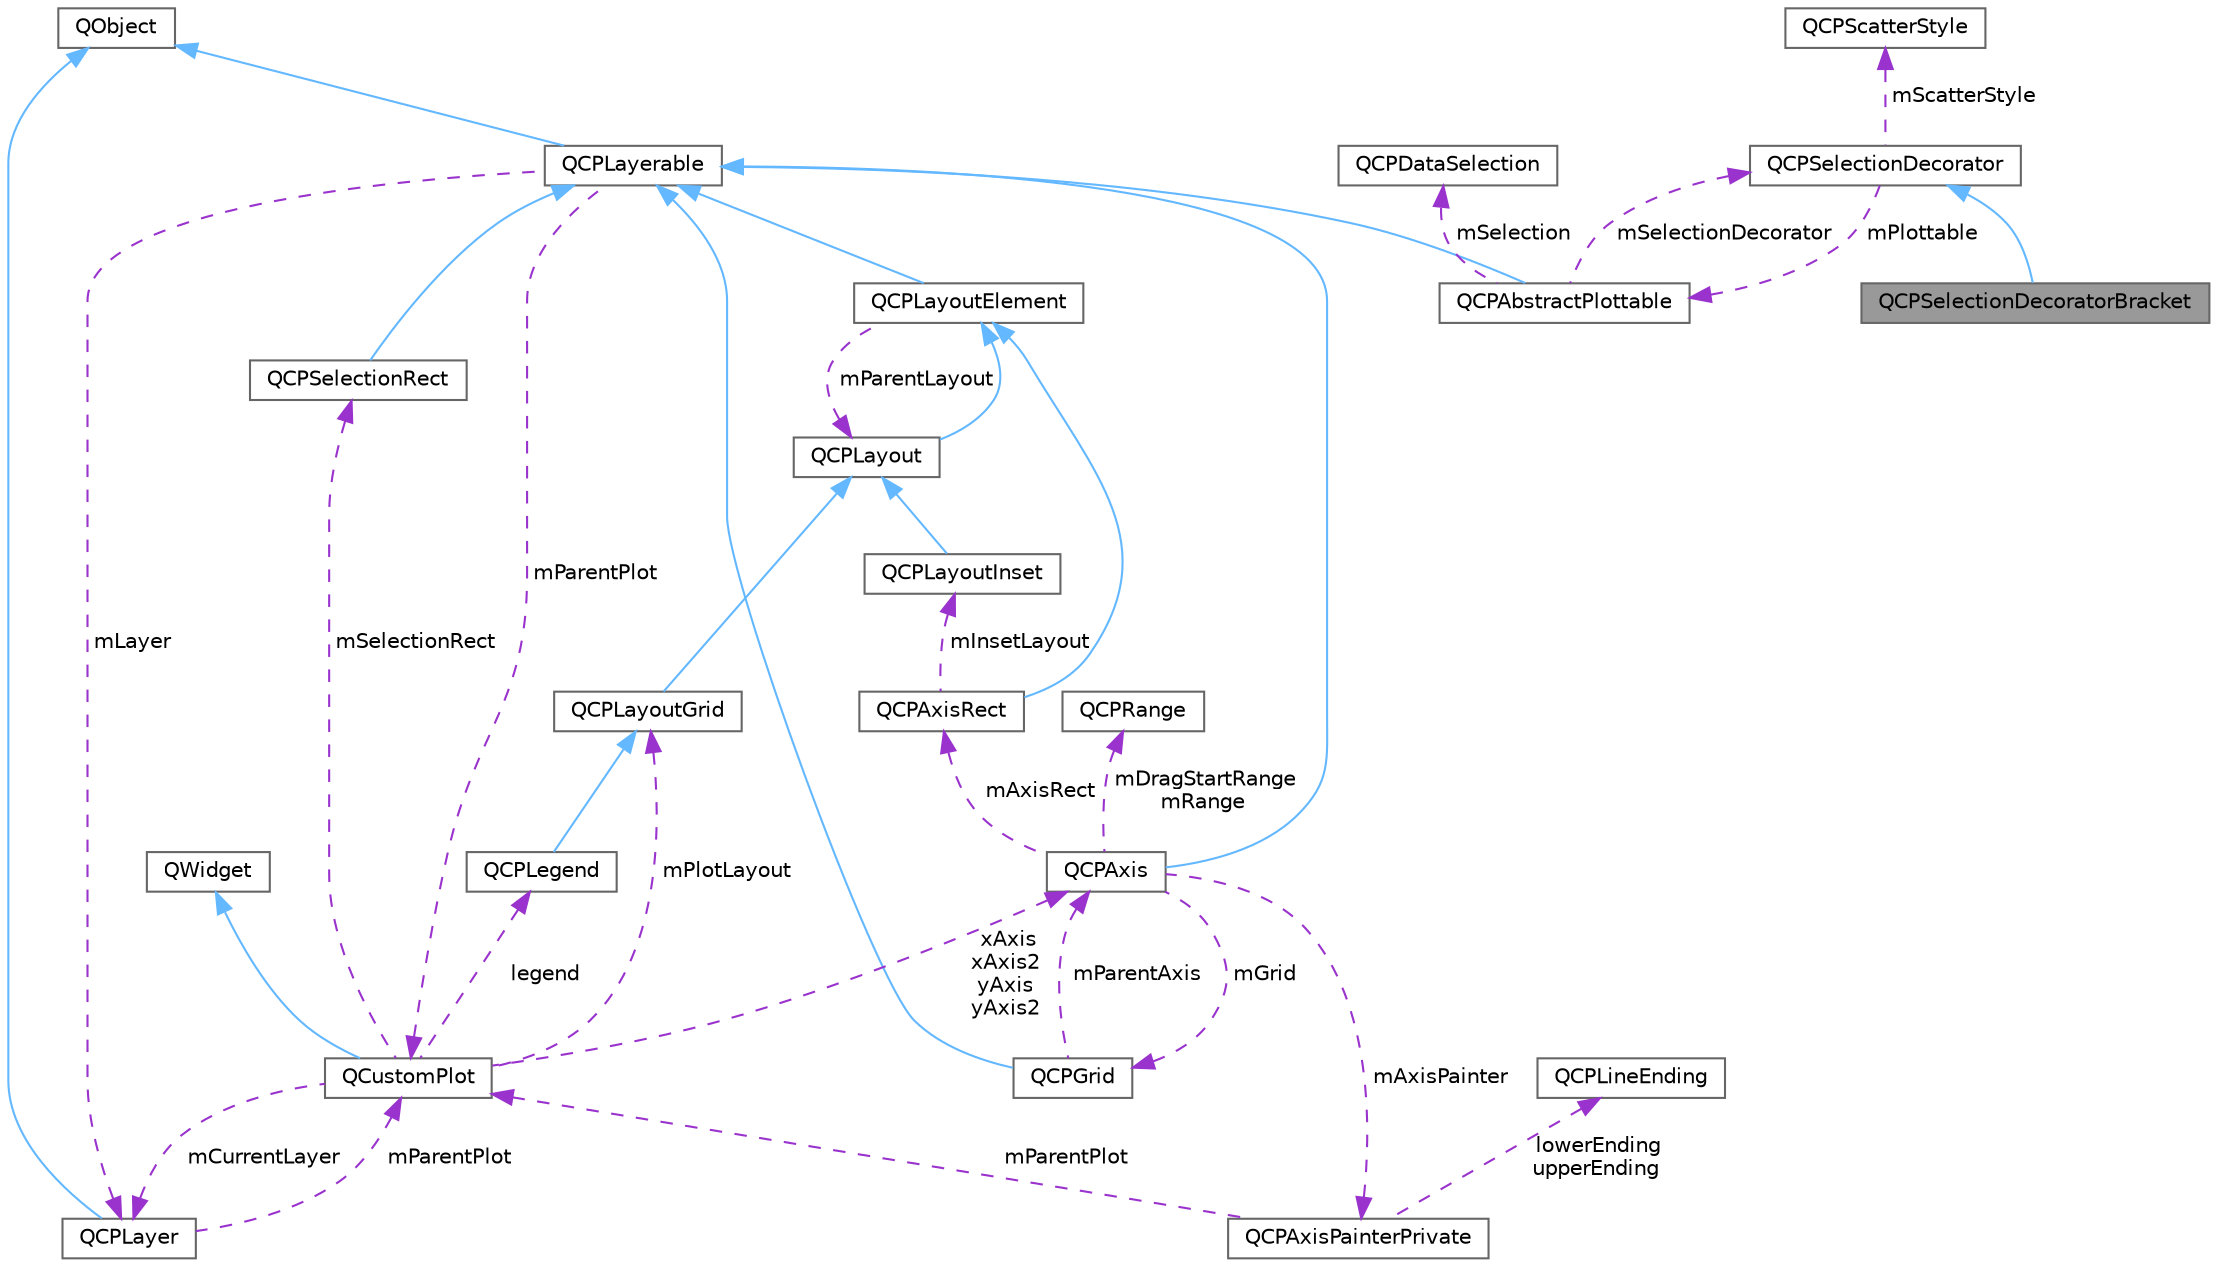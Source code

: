 digraph "QCPSelectionDecoratorBracket"
{
 // LATEX_PDF_SIZE
  bgcolor="transparent";
  edge [fontname=Helvetica,fontsize=10,labelfontname=Helvetica,labelfontsize=10];
  node [fontname=Helvetica,fontsize=10,shape=box,height=0.2,width=0.4];
  Node1 [label="QCPSelectionDecoratorBracket",height=0.2,width=0.4,color="gray40", fillcolor="grey60", style="filled", fontcolor="black",tooltip="A selection decorator which draws brackets around each selected data segment"];
  Node2 -> Node1 [dir="back",color="steelblue1",style="solid"];
  Node2 [label="QCPSelectionDecorator",height=0.2,width=0.4,color="gray40", fillcolor="white", style="filled",URL="$class_q_c_p_selection_decorator.html",tooltip="Controls how a plottable's data selection is drawn"];
  Node3 -> Node2 [dir="back",color="darkorchid3",style="dashed",label=" mScatterStyle" ];
  Node3 [label="QCPScatterStyle",height=0.2,width=0.4,color="gray40", fillcolor="white", style="filled",URL="$class_q_c_p_scatter_style.html",tooltip="Represents the visual appearance of scatter points"];
  Node4 -> Node2 [dir="back",color="darkorchid3",style="dashed",label=" mPlottable" ];
  Node4 [label="QCPAbstractPlottable",height=0.2,width=0.4,color="gray40", fillcolor="white", style="filled",URL="$class_q_c_p_abstract_plottable.html",tooltip="The abstract base class for all data representing objects in a plot."];
  Node5 -> Node4 [dir="back",color="steelblue1",style="solid"];
  Node5 [label="QCPLayerable",height=0.2,width=0.4,color="gray40", fillcolor="white", style="filled",URL="$class_q_c_p_layerable.html",tooltip="Base class for all drawable objects"];
  Node6 -> Node5 [dir="back",color="steelblue1",style="solid"];
  Node6 [label="QObject",height=0.2,width=0.4,color="gray40", fillcolor="white", style="filled",tooltip=" "];
  Node7 -> Node5 [dir="back",color="darkorchid3",style="dashed",label=" mParentPlot" ];
  Node7 [label="QCustomPlot",height=0.2,width=0.4,color="gray40", fillcolor="white", style="filled",URL="$class_q_custom_plot.html",tooltip="The central class of the library. This is the QWidget which displays the plot and interacts with the ..."];
  Node8 -> Node7 [dir="back",color="steelblue1",style="solid"];
  Node8 [label="QWidget",height=0.2,width=0.4,color="gray40", fillcolor="white", style="filled",tooltip=" "];
  Node9 -> Node7 [dir="back",color="darkorchid3",style="dashed",label=" xAxis\nxAxis2\nyAxis\nyAxis2" ];
  Node9 [label="QCPAxis",height=0.2,width=0.4,color="gray40", fillcolor="white", style="filled",URL="$class_q_c_p_axis.html",tooltip="Manages a single axis inside a QCustomPlot."];
  Node5 -> Node9 [dir="back",color="steelblue1",style="solid"];
  Node10 -> Node9 [dir="back",color="darkorchid3",style="dashed",label=" mAxisRect" ];
  Node10 [label="QCPAxisRect",height=0.2,width=0.4,color="gray40", fillcolor="white", style="filled",URL="$class_q_c_p_axis_rect.html",tooltip="Holds multiple axes and arranges them in a rectangular shape."];
  Node11 -> Node10 [dir="back",color="steelblue1",style="solid"];
  Node11 [label="QCPLayoutElement",height=0.2,width=0.4,color="gray40", fillcolor="white", style="filled",URL="$class_q_c_p_layout_element.html",tooltip="The abstract base class for all objects that form the layout system."];
  Node5 -> Node11 [dir="back",color="steelblue1",style="solid"];
  Node12 -> Node11 [dir="back",color="darkorchid3",style="dashed",label=" mParentLayout" ];
  Node12 [label="QCPLayout",height=0.2,width=0.4,color="gray40", fillcolor="white", style="filled",URL="$class_q_c_p_layout.html",tooltip="The abstract base class for layouts"];
  Node11 -> Node12 [dir="back",color="steelblue1",style="solid"];
  Node13 -> Node10 [dir="back",color="darkorchid3",style="dashed",label=" mInsetLayout" ];
  Node13 [label="QCPLayoutInset",height=0.2,width=0.4,color="gray40", fillcolor="white", style="filled",URL="$class_q_c_p_layout_inset.html",tooltip="A layout that places child elements aligned to the border or arbitrarily positioned"];
  Node12 -> Node13 [dir="back",color="steelblue1",style="solid"];
  Node14 -> Node9 [dir="back",color="darkorchid3",style="dashed",label=" mDragStartRange\nmRange" ];
  Node14 [label="QCPRange",height=0.2,width=0.4,color="gray40", fillcolor="white", style="filled",URL="$class_q_c_p_range.html",tooltip="Represents the range an axis is encompassing."];
  Node15 -> Node9 [dir="back",color="darkorchid3",style="dashed",label=" mGrid" ];
  Node15 [label="QCPGrid",height=0.2,width=0.4,color="gray40", fillcolor="white", style="filled",URL="$class_q_c_p_grid.html",tooltip="Responsible for drawing the grid of a QCPAxis."];
  Node5 -> Node15 [dir="back",color="steelblue1",style="solid"];
  Node9 -> Node15 [dir="back",color="darkorchid3",style="dashed",label=" mParentAxis" ];
  Node16 -> Node9 [dir="back",color="darkorchid3",style="dashed",label=" mAxisPainter" ];
  Node16 [label="QCPAxisPainterPrivate",height=0.2,width=0.4,color="gray40", fillcolor="white", style="filled",URL="$class_q_c_p_axis_painter_private.html",tooltip=" "];
  Node17 -> Node16 [dir="back",color="darkorchid3",style="dashed",label=" lowerEnding\nupperEnding" ];
  Node17 [label="QCPLineEnding",height=0.2,width=0.4,color="gray40", fillcolor="white", style="filled",URL="$class_q_c_p_line_ending.html",tooltip="Handles the different ending decorations for line-like items"];
  Node7 -> Node16 [dir="back",color="darkorchid3",style="dashed",label=" mParentPlot" ];
  Node18 -> Node7 [dir="back",color="darkorchid3",style="dashed",label=" legend" ];
  Node18 [label="QCPLegend",height=0.2,width=0.4,color="gray40", fillcolor="white", style="filled",URL="$class_q_c_p_legend.html",tooltip="Manages a legend inside a QCustomPlot."];
  Node19 -> Node18 [dir="back",color="steelblue1",style="solid"];
  Node19 [label="QCPLayoutGrid",height=0.2,width=0.4,color="gray40", fillcolor="white", style="filled",URL="$class_q_c_p_layout_grid.html",tooltip="A layout that arranges child elements in a grid"];
  Node12 -> Node19 [dir="back",color="steelblue1",style="solid"];
  Node19 -> Node7 [dir="back",color="darkorchid3",style="dashed",label=" mPlotLayout" ];
  Node20 -> Node7 [dir="back",color="darkorchid3",style="dashed",label=" mCurrentLayer" ];
  Node20 [label="QCPLayer",height=0.2,width=0.4,color="gray40", fillcolor="white", style="filled",URL="$class_q_c_p_layer.html",tooltip="A layer that may contain objects, to control the rendering order"];
  Node6 -> Node20 [dir="back",color="steelblue1",style="solid"];
  Node7 -> Node20 [dir="back",color="darkorchid3",style="dashed",label=" mParentPlot" ];
  Node21 -> Node7 [dir="back",color="darkorchid3",style="dashed",label=" mSelectionRect" ];
  Node21 [label="QCPSelectionRect",height=0.2,width=0.4,color="gray40", fillcolor="white", style="filled",URL="$class_q_c_p_selection_rect.html",tooltip="Provides rect/rubber-band data selection and range zoom interaction"];
  Node5 -> Node21 [dir="back",color="steelblue1",style="solid"];
  Node20 -> Node5 [dir="back",color="darkorchid3",style="dashed",label=" mLayer" ];
  Node22 -> Node4 [dir="back",color="darkorchid3",style="dashed",label=" mSelection" ];
  Node22 [label="QCPDataSelection",height=0.2,width=0.4,color="gray40", fillcolor="white", style="filled",URL="$class_q_c_p_data_selection.html",tooltip="Describes a data set by holding multiple QCPDataRange instances"];
  Node2 -> Node4 [dir="back",color="darkorchid3",style="dashed",label=" mSelectionDecorator" ];
}
